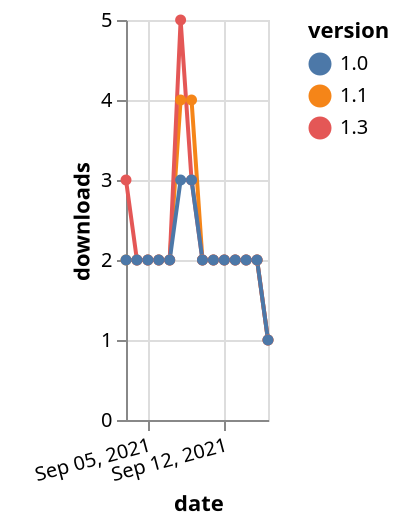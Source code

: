 {"$schema": "https://vega.github.io/schema/vega-lite/v5.json", "description": "A simple bar chart with embedded data.", "data": {"values": [{"date": "2021-09-03", "total": 321, "delta": 2, "version": "1.1"}, {"date": "2021-09-04", "total": 323, "delta": 2, "version": "1.1"}, {"date": "2021-09-05", "total": 325, "delta": 2, "version": "1.1"}, {"date": "2021-09-06", "total": 327, "delta": 2, "version": "1.1"}, {"date": "2021-09-07", "total": 329, "delta": 2, "version": "1.1"}, {"date": "2021-09-08", "total": 333, "delta": 4, "version": "1.1"}, {"date": "2021-09-09", "total": 337, "delta": 4, "version": "1.1"}, {"date": "2021-09-10", "total": 339, "delta": 2, "version": "1.1"}, {"date": "2021-09-11", "total": 341, "delta": 2, "version": "1.1"}, {"date": "2021-09-12", "total": 343, "delta": 2, "version": "1.1"}, {"date": "2021-09-13", "total": 345, "delta": 2, "version": "1.1"}, {"date": "2021-09-14", "total": 347, "delta": 2, "version": "1.1"}, {"date": "2021-09-15", "total": 349, "delta": 2, "version": "1.1"}, {"date": "2021-09-16", "total": 350, "delta": 1, "version": "1.1"}, {"date": "2021-09-03", "total": 215, "delta": 3, "version": "1.3"}, {"date": "2021-09-04", "total": 217, "delta": 2, "version": "1.3"}, {"date": "2021-09-05", "total": 219, "delta": 2, "version": "1.3"}, {"date": "2021-09-06", "total": 221, "delta": 2, "version": "1.3"}, {"date": "2021-09-07", "total": 223, "delta": 2, "version": "1.3"}, {"date": "2021-09-08", "total": 228, "delta": 5, "version": "1.3"}, {"date": "2021-09-09", "total": 231, "delta": 3, "version": "1.3"}, {"date": "2021-09-10", "total": 233, "delta": 2, "version": "1.3"}, {"date": "2021-09-11", "total": 235, "delta": 2, "version": "1.3"}, {"date": "2021-09-12", "total": 237, "delta": 2, "version": "1.3"}, {"date": "2021-09-13", "total": 239, "delta": 2, "version": "1.3"}, {"date": "2021-09-14", "total": 241, "delta": 2, "version": "1.3"}, {"date": "2021-09-15", "total": 243, "delta": 2, "version": "1.3"}, {"date": "2021-09-16", "total": 244, "delta": 1, "version": "1.3"}, {"date": "2021-09-03", "total": 330, "delta": 2, "version": "1.0"}, {"date": "2021-09-04", "total": 332, "delta": 2, "version": "1.0"}, {"date": "2021-09-05", "total": 334, "delta": 2, "version": "1.0"}, {"date": "2021-09-06", "total": 336, "delta": 2, "version": "1.0"}, {"date": "2021-09-07", "total": 338, "delta": 2, "version": "1.0"}, {"date": "2021-09-08", "total": 341, "delta": 3, "version": "1.0"}, {"date": "2021-09-09", "total": 344, "delta": 3, "version": "1.0"}, {"date": "2021-09-10", "total": 346, "delta": 2, "version": "1.0"}, {"date": "2021-09-11", "total": 348, "delta": 2, "version": "1.0"}, {"date": "2021-09-12", "total": 350, "delta": 2, "version": "1.0"}, {"date": "2021-09-13", "total": 352, "delta": 2, "version": "1.0"}, {"date": "2021-09-14", "total": 354, "delta": 2, "version": "1.0"}, {"date": "2021-09-15", "total": 356, "delta": 2, "version": "1.0"}, {"date": "2021-09-16", "total": 357, "delta": 1, "version": "1.0"}]}, "width": "container", "mark": {"type": "line", "point": {"filled": true}}, "encoding": {"x": {"field": "date", "type": "temporal", "timeUnit": "yearmonthdate", "title": "date", "axis": {"labelAngle": -15}}, "y": {"field": "delta", "type": "quantitative", "title": "downloads"}, "color": {"field": "version", "type": "nominal"}, "tooltip": {"field": "delta"}}}